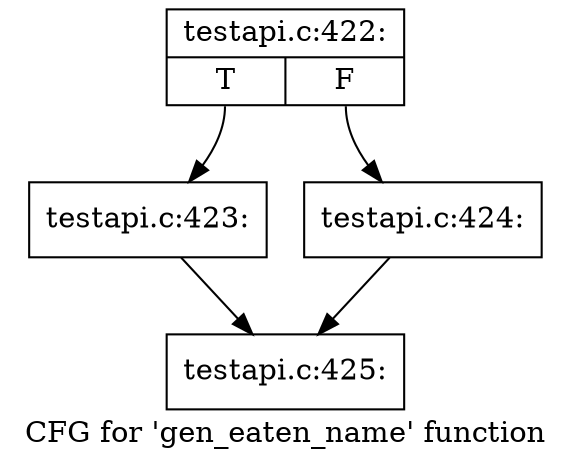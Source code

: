 digraph "CFG for 'gen_eaten_name' function" {
	label="CFG for 'gen_eaten_name' function";

	Node0x45fe860 [shape=record,label="{testapi.c:422:|{<s0>T|<s1>F}}"];
	Node0x45fe860:s0 -> Node0x4c66fb0;
	Node0x45fe860:s1 -> Node0x4c6ac30;
	Node0x4c66fb0 [shape=record,label="{testapi.c:423:}"];
	Node0x4c66fb0 -> Node0x4c5f480;
	Node0x4c6ac30 [shape=record,label="{testapi.c:424:}"];
	Node0x4c6ac30 -> Node0x4c5f480;
	Node0x4c5f480 [shape=record,label="{testapi.c:425:}"];
}
